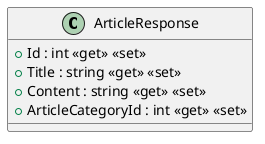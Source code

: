 @startuml
class ArticleResponse {
    + Id : int <<get>> <<set>>
    + Title : string <<get>> <<set>>
    + Content : string <<get>> <<set>>
    + ArticleCategoryId : int <<get>> <<set>>
}
@enduml
